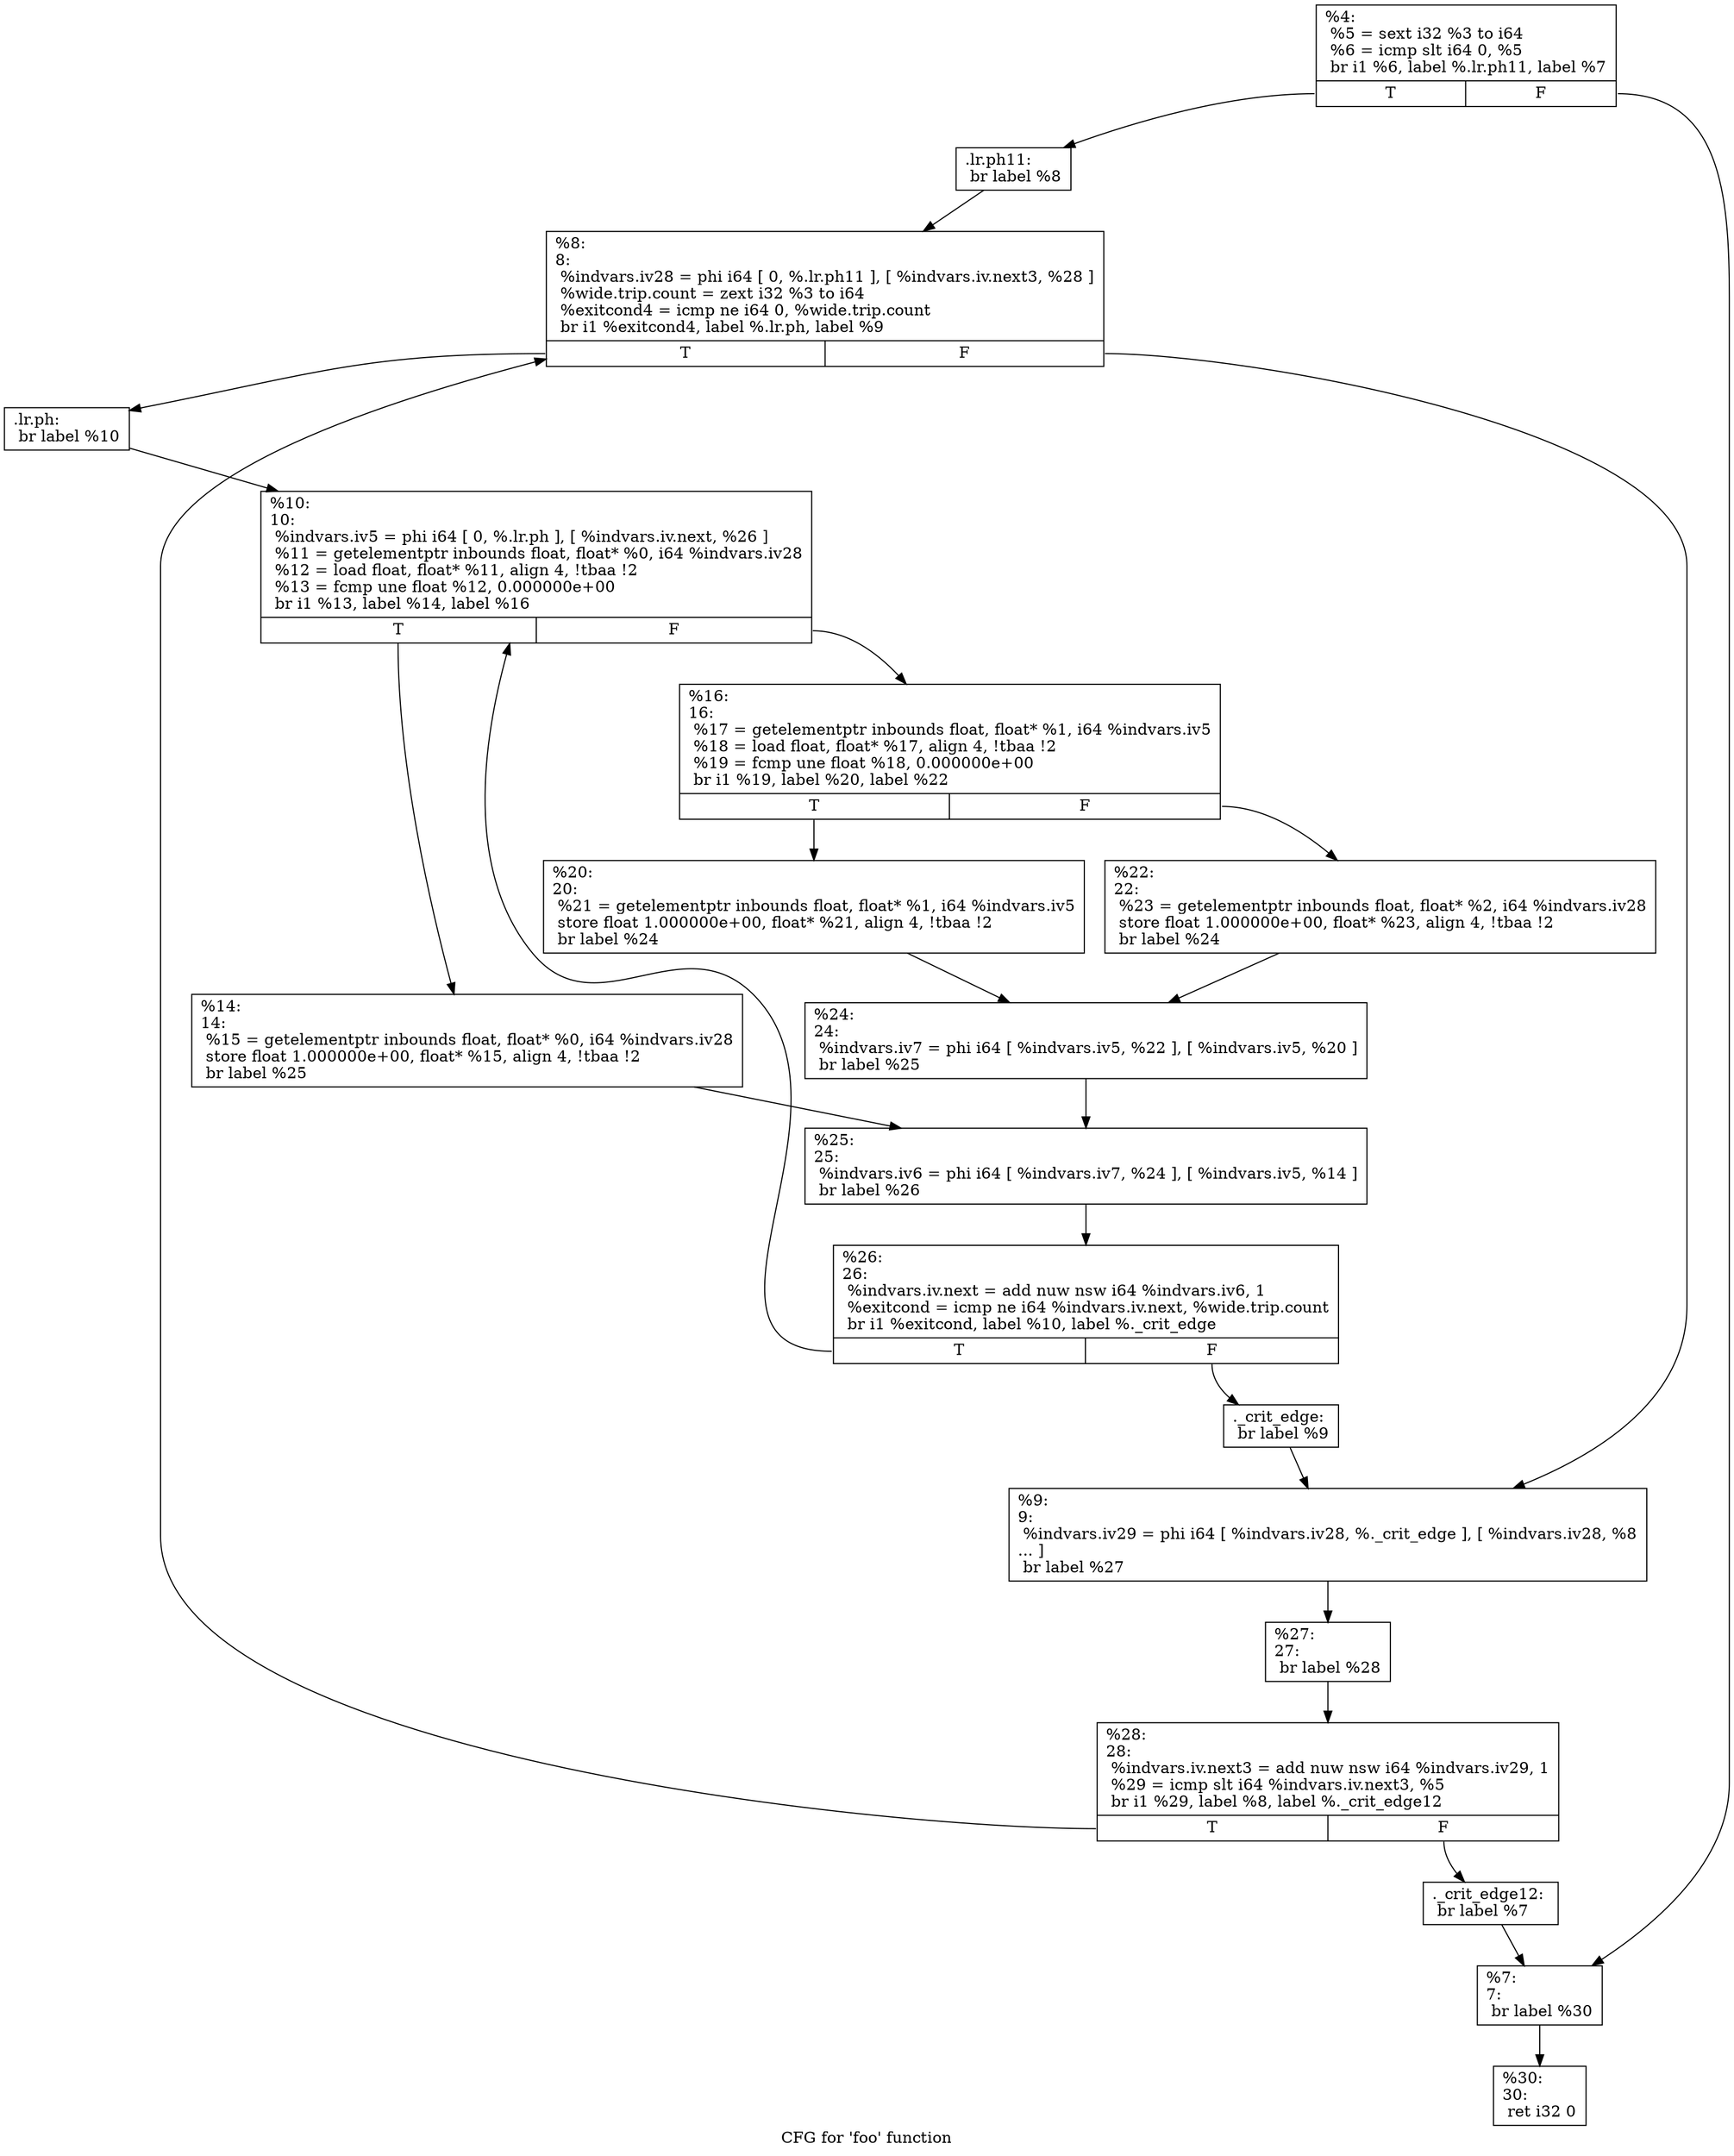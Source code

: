digraph "CFG for 'foo' function" {
	label="CFG for 'foo' function";

	Node0x224b340 [shape=record,label="{%4:\l  %5 = sext i32 %3 to i64\l  %6 = icmp slt i64 0, %5\l  br i1 %6, label %.lr.ph11, label %7\l|{<s0>T|<s1>F}}"];
	Node0x224b340:s0 -> Node0x224bb00;
	Node0x224b340:s1 -> Node0x224bcc0;
	Node0x224bb00 [shape=record,label="{.lr.ph11:                                         \l  br label %8\l}"];
	Node0x224bb00 -> Node0x224bd10;
	Node0x224bda0 [shape=record,label="{._crit_edge12:                                    \l  br label %7\l}"];
	Node0x224bda0 -> Node0x224bcc0;
	Node0x224bcc0 [shape=record,label="{%7:\l7:                                                \l  br label %30\l}"];
	Node0x224bcc0 -> Node0x224be80;
	Node0x224bd10 [shape=record,label="{%8:\l8:                                                \l  %indvars.iv28 = phi i64 [ 0, %.lr.ph11 ], [ %indvars.iv.next3, %28 ]\l  %wide.trip.count = zext i32 %3 to i64\l  %exitcond4 = icmp ne i64 0, %wide.trip.count\l  br i1 %exitcond4, label %.lr.ph, label %9\l|{<s0>T|<s1>F}}"];
	Node0x224bd10:s0 -> Node0x224c1f0;
	Node0x224bd10:s1 -> Node0x224c2a0;
	Node0x224c1f0 [shape=record,label="{.lr.ph:                                           \l  br label %10\l}"];
	Node0x224c1f0 -> Node0x224c330;
	Node0x224c3c0 [shape=record,label="{._crit_edge:                                      \l  br label %9\l}"];
	Node0x224c3c0 -> Node0x224c2a0;
	Node0x224c2a0 [shape=record,label="{%9:\l9:                                                \l  %indvars.iv29 = phi i64 [ %indvars.iv28, %._crit_edge ], [ %indvars.iv28, %8\l... ]\l  br label %27\l}"];
	Node0x224c2a0 -> Node0x224c570;
	Node0x224c330 [shape=record,label="{%10:\l10:                                               \l  %indvars.iv5 = phi i64 [ 0, %.lr.ph ], [ %indvars.iv.next, %26 ]\l  %11 = getelementptr inbounds float, float* %0, i64 %indvars.iv28\l  %12 = load float, float* %11, align 4, !tbaa !2\l  %13 = fcmp une float %12, 0.000000e+00\l  br i1 %13, label %14, label %16\l|{<s0>T|<s1>F}}"];
	Node0x224c330:s0 -> Node0x224e2d0;
	Node0x224c330:s1 -> Node0x224e360;
	Node0x224e2d0 [shape=record,label="{%14:\l14:                                               \l  %15 = getelementptr inbounds float, float* %0, i64 %indvars.iv28\l  store float 1.000000e+00, float* %15, align 4, !tbaa !2\l  br label %25\l}"];
	Node0x224e2d0 -> Node0x224eb20;
	Node0x224e360 [shape=record,label="{%16:\l16:                                               \l  %17 = getelementptr inbounds float, float* %1, i64 %indvars.iv5\l  %18 = load float, float* %17, align 4, !tbaa !2\l  %19 = fcmp une float %18, 0.000000e+00\l  br i1 %19, label %20, label %22\l|{<s0>T|<s1>F}}"];
	Node0x224e360:s0 -> Node0x224ed60;
	Node0x224e360:s1 -> Node0x224edb0;
	Node0x224ed60 [shape=record,label="{%20:\l20:                                               \l  %21 = getelementptr inbounds float, float* %1, i64 %indvars.iv5\l  store float 1.000000e+00, float* %21, align 4, !tbaa !2\l  br label %24\l}"];
	Node0x224ed60 -> Node0x224ef40;
	Node0x224edb0 [shape=record,label="{%22:\l22:                                               \l  %23 = getelementptr inbounds float, float* %2, i64 %indvars.iv28\l  store float 1.000000e+00, float* %23, align 4, !tbaa !2\l  br label %24\l}"];
	Node0x224edb0 -> Node0x224ef40;
	Node0x224ef40 [shape=record,label="{%24:\l24:                                               \l  %indvars.iv7 = phi i64 [ %indvars.iv5, %22 ], [ %indvars.iv5, %20 ]\l  br label %25\l}"];
	Node0x224ef40 -> Node0x224eb20;
	Node0x224eb20 [shape=record,label="{%25:\l25:                                               \l  %indvars.iv6 = phi i64 [ %indvars.iv7, %24 ], [ %indvars.iv5, %14 ]\l  br label %26\l}"];
	Node0x224eb20 -> Node0x224c6e0;
	Node0x224c6e0 [shape=record,label="{%26:\l26:                                               \l  %indvars.iv.next = add nuw nsw i64 %indvars.iv6, 1\l  %exitcond = icmp ne i64 %indvars.iv.next, %wide.trip.count\l  br i1 %exitcond, label %10, label %._crit_edge\l|{<s0>T|<s1>F}}"];
	Node0x224c6e0:s0 -> Node0x224c330;
	Node0x224c6e0:s1 -> Node0x224c3c0;
	Node0x224c570 [shape=record,label="{%27:\l27:                                               \l  br label %28\l}"];
	Node0x224c570 -> Node0x224b3d0;
	Node0x224b3d0 [shape=record,label="{%28:\l28:                                               \l  %indvars.iv.next3 = add nuw nsw i64 %indvars.iv29, 1\l  %29 = icmp slt i64 %indvars.iv.next3, %5\l  br i1 %29, label %8, label %._crit_edge12\l|{<s0>T|<s1>F}}"];
	Node0x224b3d0:s0 -> Node0x224bd10;
	Node0x224b3d0:s1 -> Node0x224bda0;
	Node0x224be80 [shape=record,label="{%30:\l30:                                               \l  ret i32 0\l}"];
}
